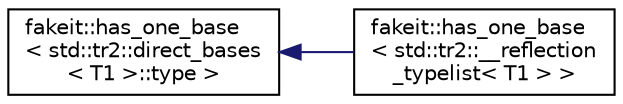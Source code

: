 digraph "Graphical Class Hierarchy"
{
  edge [fontname="Helvetica",fontsize="10",labelfontname="Helvetica",labelfontsize="10"];
  node [fontname="Helvetica",fontsize="10",shape=record];
  rankdir="LR";
  Node1 [label="fakeit::has_one_base\l\< std::tr2::direct_bases\l\< T1 \>::type \>",height=0.2,width=0.4,color="black", fillcolor="white", style="filled",URL="$d4/d24/classfakeit_1_1has__one__base.html"];
  Node1 -> Node2 [dir="back",color="midnightblue",fontsize="10",style="solid",fontname="Helvetica"];
  Node2 [label="fakeit::has_one_base\l\< std::tr2::__reflection\l_typelist\< T1 \> \>",height=0.2,width=0.4,color="black", fillcolor="white", style="filled",URL="$d8/dda/classfakeit_1_1has__one__base_3_01std_1_1tr2_1_1____reflection__typelist_3_01T1_01_4_01_4.html"];
}

